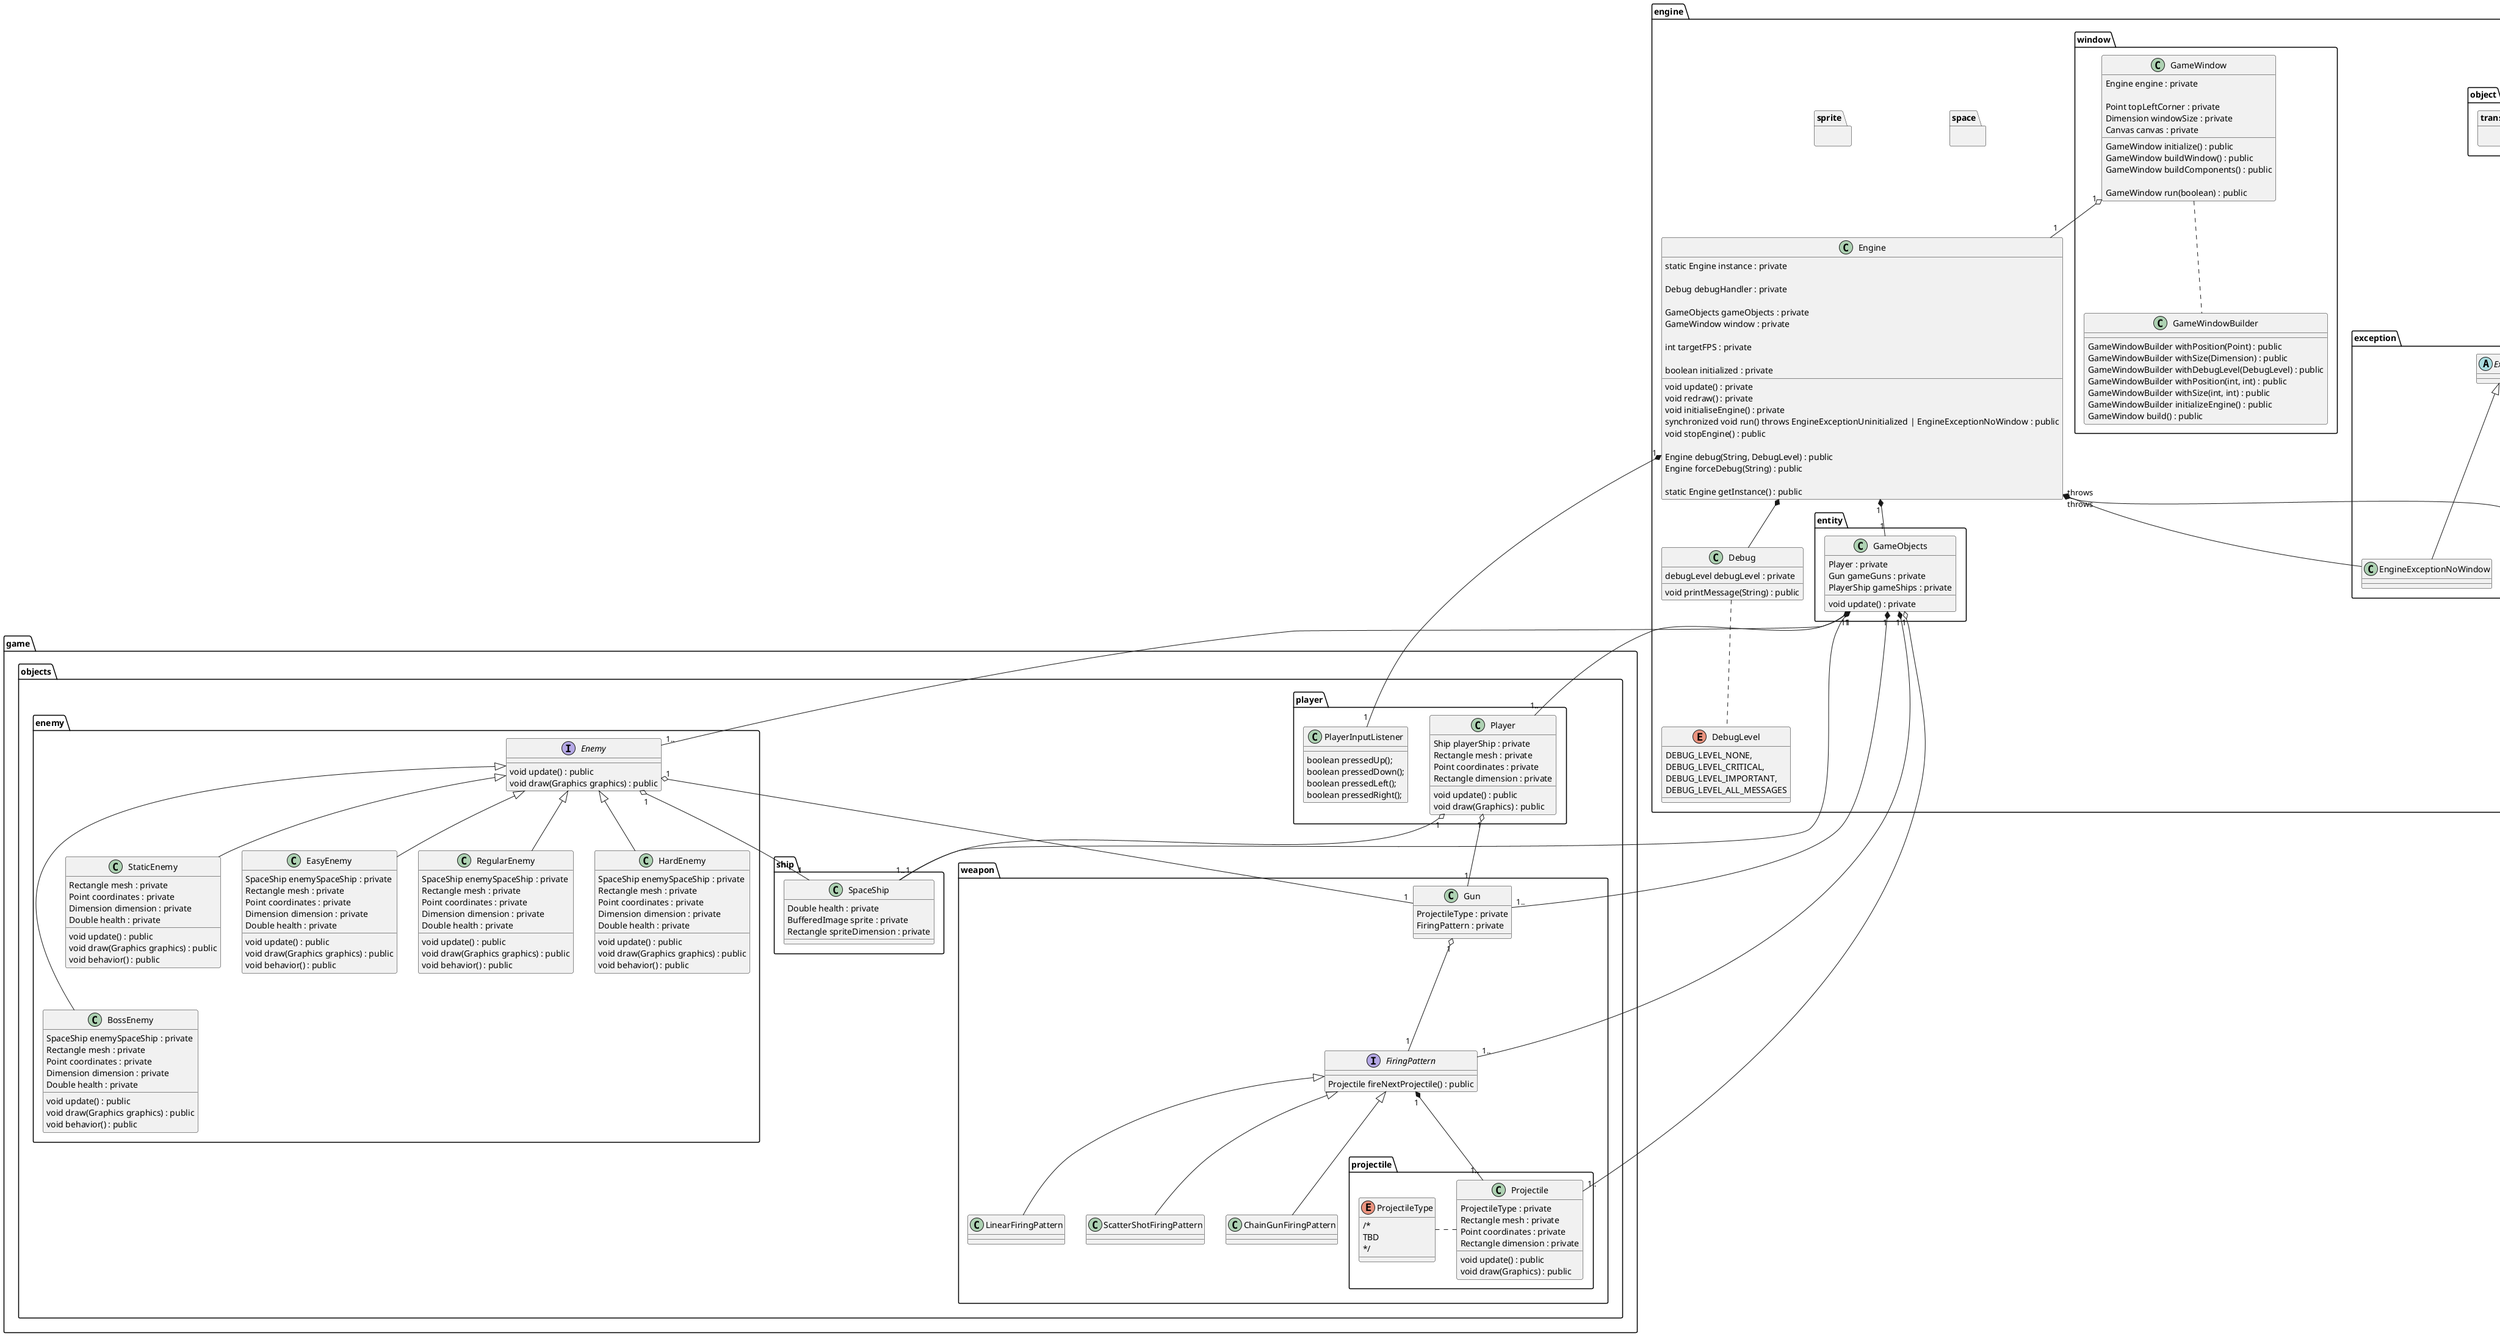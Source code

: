 @startuml

package engine{
    class Engine{
       static Engine instance : private

       Debug debugHandler : private

       GameObjects gameObjects : private
       GameWindow window : private

       int targetFPS : private

       boolean initialized : private

       void update() : private
       void redraw() : private
       void initialiseEngine() : private
       synchronized void run() throws EngineExceptionUninitialized | EngineExceptionNoWindow : public
       void stopEngine() : public

       Engine debug(String, DebugLevel) : public
       Engine forceDebug(String) : public

       static Engine getInstance() : public
   }

    class Debug{
        debugLevel debugLevel : private

        void printMessage(String) : public
    }

    enum DebugLevel{
        DEBUG_LEVEL_NONE,
        DEBUG_LEVEL_CRITICAL,
        DEBUG_LEVEL_IMPORTANT,
        DEBUG_LEVEL_ALL_MESSAGES
    }

    Debug .. DebugLevel
    Engine *-- Debug

    package exception{
        abstract class Exception
        class EngineExceptionNoWindow extends Exception
        class EngineExceptionUninitialized extends Exception

        Engine "throws" *-- EngineExceptionUninitialized
        Engine "throws" *-- EngineExceptionNoWindow
    }

    package entity{
        class GameObjects{
            Player : private
            Gun gameGuns : private
            PlayerShip gameShips : private

            void update() : private
        }
    }

    package object{
        package transform{

        }
    }

    package space{

    }

    package sprite{

    }

    package window{
            class GameWindow{
                Engine engine : private

                Point topLeftCorner : private
                Dimension windowSize : private
                Canvas canvas : private

                GameWindow initialize() : public
                GameWindow buildWindow() : public
                GameWindow buildComponents() : public

                GameWindow run(boolean) : public
            }

            class GameWindowBuilder{
                GameWindowBuilder withPosition(Point) : public
                GameWindowBuilder withSize(Dimension) : public
                GameWindowBuilder withDebugLevel(DebugLevel) : public
                GameWindowBuilder withPosition(int, int) : public
                GameWindowBuilder withSize(int, int) : public
                GameWindowBuilder initializeEngine() : public
                GameWindow build() : public
            }

            GameWindow .. GameWindowBuilder

            GameWindow "1" o-- "1" Engine
        }
}

package game{
    package objects{
        package player{
            class Player{
                Ship playerShip : private
                Rectangle mesh : private
                Point coordinates : private
                Rectangle dimension : private

                void update() : public
                void draw(Graphics) : public
            }

            class PlayerInputListener{
                boolean pressedUp();
                boolean pressedDown();
                boolean pressedLeft();
                boolean pressedRight();
            }
        }

        package ship{
            class SpaceShip {
                Double health : private
                BufferedImage sprite : private
                Rectangle spriteDimension : private
            }
        }

        package weapon{
            interface FiringPattern{
                Projectile fireNextProjectile() : public
            }


            class Gun{
                ProjectileType : private
                FiringPattern : private
            }

            class LinearFiringPattern{

            }

            class ScatterShotFiringPattern{

            }

            class ChainGunFiringPattern{

            }

            package projectile{
                class Projectile{
                    ProjectileType : private
                    Rectangle mesh : private
                    Point coordinates : private
                    Rectangle dimension : private

                    void update() : public
                    void draw(Graphics) : public
                }

                enum ProjectileType{
                    /*
                        TBD
                    */
                }
            }
        }

        package enemy{
            interface Enemy{
                void update() : public
                void draw(Graphics graphics) : public
            }

            class EasyEnemy {
                SpaceShip enemySpaceShip : private
                Rectangle mesh : private
                Point coordinates : private
                Dimension dimension : private
                Double health : private

                void update() : public
                void draw(Graphics graphics) : public
                void behavior() : public
            }


            class RegularEnemy {
                SpaceShip enemySpaceShip : private
                Rectangle mesh : private
                Point coordinates : private
                Dimension dimension : private
                Double health : private

                void update() : public
                void draw(Graphics graphics) : public
                void behavior() : public
            }

            class HardEnemy {
                SpaceShip enemySpaceShip : private
                Rectangle mesh : private
                Point coordinates : private
                Dimension dimension : private
                Double health : private

                void update() : public
                void draw(Graphics graphics) : public
                void behavior() : public
            }

            class BossEnemy {
                SpaceShip enemySpaceShip : private
                Rectangle mesh : private
                Point coordinates : private
                Dimension dimension : private
                Double health : private


                void update() : public
                void draw(Graphics graphics) : public
                void behavior() : public
            }

            class StaticEnemy {
                Rectangle mesh : private
                Point coordinates : private
                Dimension dimension : private
                Double health : private

                void update() : public
                void draw(Graphics graphics) : public
                void behavior() : public
            }
        }
    }
}

Engine "1" *-- "1" PlayerInputListener

FiringPattern ^-- LinearFiringPattern
FiringPattern ^-- ScatterShotFiringPattern
FiringPattern ^-- ChainGunFiringPattern
FiringPattern "1" *-- "1.." Projectile

Engine "1" *-- "1" GameObjects

GameObjects "1" o-- "1.." Projectile
GameObjects "1" *-- "1.." FiringPattern
GameObjects "1" *-- "1.." Gun
GameObjects "1" *-- "1.." Player
GameObjects "1" *-- "1.." SpaceShip
GameObjects "1" *-- "1.." Enemy

Gun "1" o-- "1" FiringPattern

Player "1" o-- "1" SpaceShip
Player "1" o-- "1" Gun

Enemy "1" o-- "1" SpaceShip
Enemy "1" o-- "1" Gun
Enemy ^-- EasyEnemy
Enemy ^-- RegularEnemy
Enemy ^-- HardEnemy
Enemy ^--- BossEnemy
Enemy ^-- StaticEnemy

ProjectileType . Projectile

@enduml
